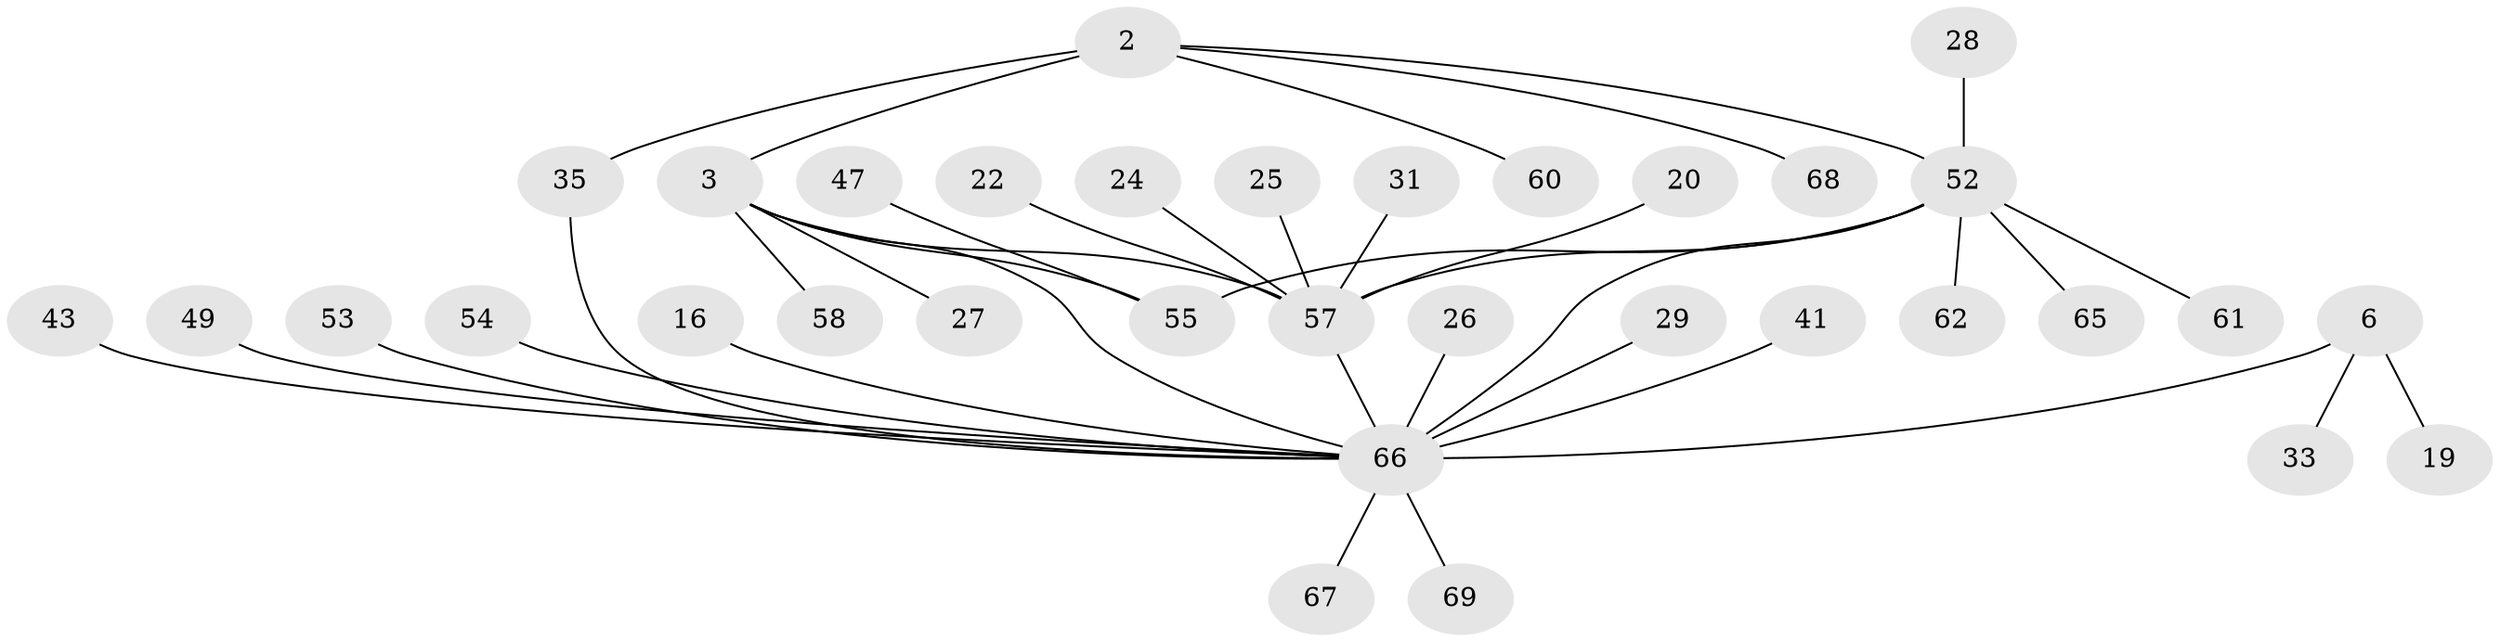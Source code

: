 // original degree distribution, {4: 0.08695652173913043, 6: 0.057971014492753624, 5: 0.014492753623188406, 11: 0.014492753623188406, 3: 0.10144927536231885, 10: 0.014492753623188406, 7: 0.014492753623188406, 8: 0.014492753623188406, 1: 0.5217391304347826, 2: 0.15942028985507245}
// Generated by graph-tools (version 1.1) at 2025/55/03/09/25 04:55:50]
// undirected, 34 vertices, 38 edges
graph export_dot {
graph [start="1"]
  node [color=gray90,style=filled];
  2;
  3 [super="+1"];
  6 [super="+5"];
  16;
  19;
  20;
  22;
  24;
  25;
  26;
  27;
  28;
  29;
  31;
  33;
  35;
  41;
  43;
  47;
  49 [super="+17"];
  52 [super="+46+7+11"];
  53;
  54;
  55 [super="+50+12"];
  57 [super="+56+15"];
  58;
  60 [super="+59"];
  61 [super="+32"];
  62 [super="+39"];
  65;
  66 [super="+37+4+14"];
  67 [super="+42"];
  68;
  69 [super="+64"];
  2 -- 3 [weight=2];
  2 -- 35;
  2 -- 68;
  2 -- 60;
  2 -- 52;
  3 -- 27;
  3 -- 58;
  3 -- 66;
  3 -- 55;
  3 -- 57;
  6 -- 19;
  6 -- 33;
  6 -- 66 [weight=3];
  16 -- 66;
  20 -- 57;
  22 -- 57;
  24 -- 57;
  25 -- 57;
  26 -- 66;
  28 -- 52;
  29 -- 66;
  31 -- 57;
  35 -- 66;
  41 -- 66;
  43 -- 66;
  47 -- 55;
  49 -- 66;
  52 -- 65;
  52 -- 55 [weight=4];
  52 -- 61;
  52 -- 62;
  52 -- 66 [weight=4];
  52 -- 57;
  53 -- 66;
  54 -- 66;
  57 -- 66 [weight=3];
  66 -- 67;
  66 -- 69;
}
